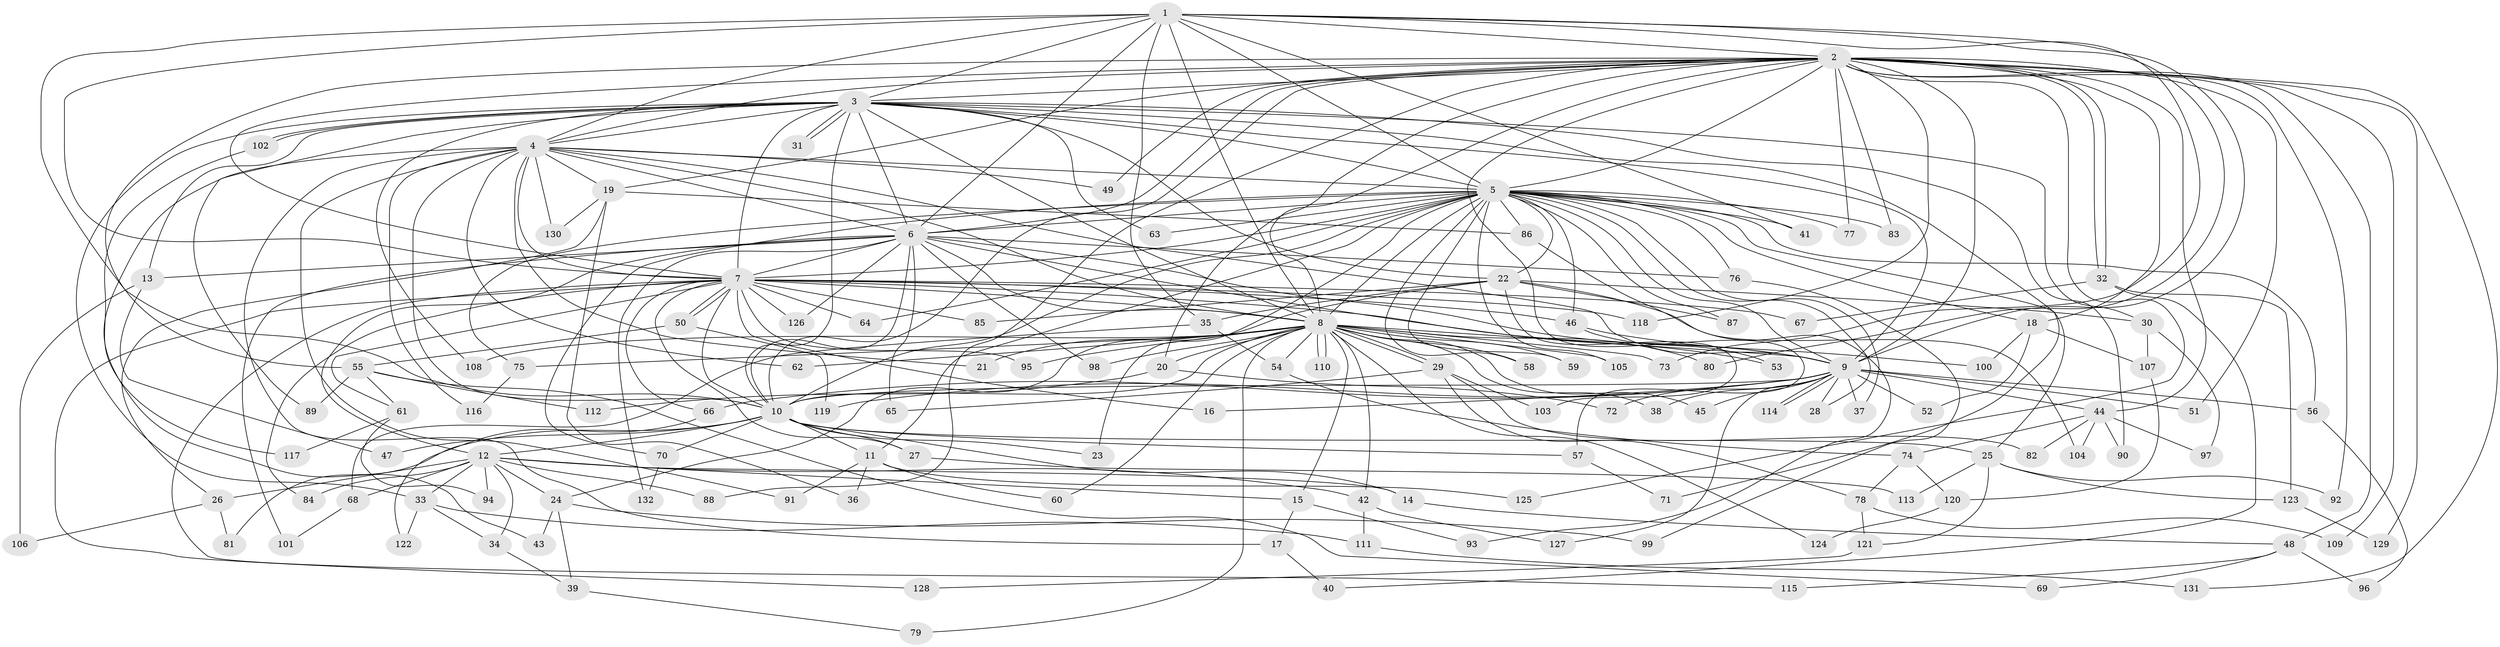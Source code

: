 // Generated by graph-tools (version 1.1) at 2025/10/02/27/25 16:10:56]
// undirected, 132 vertices, 289 edges
graph export_dot {
graph [start="1"]
  node [color=gray90,style=filled];
  1;
  2;
  3;
  4;
  5;
  6;
  7;
  8;
  9;
  10;
  11;
  12;
  13;
  14;
  15;
  16;
  17;
  18;
  19;
  20;
  21;
  22;
  23;
  24;
  25;
  26;
  27;
  28;
  29;
  30;
  31;
  32;
  33;
  34;
  35;
  36;
  37;
  38;
  39;
  40;
  41;
  42;
  43;
  44;
  45;
  46;
  47;
  48;
  49;
  50;
  51;
  52;
  53;
  54;
  55;
  56;
  57;
  58;
  59;
  60;
  61;
  62;
  63;
  64;
  65;
  66;
  67;
  68;
  69;
  70;
  71;
  72;
  73;
  74;
  75;
  76;
  77;
  78;
  79;
  80;
  81;
  82;
  83;
  84;
  85;
  86;
  87;
  88;
  89;
  90;
  91;
  92;
  93;
  94;
  95;
  96;
  97;
  98;
  99;
  100;
  101;
  102;
  103;
  104;
  105;
  106;
  107;
  108;
  109;
  110;
  111;
  112;
  113;
  114;
  115;
  116;
  117;
  118;
  119;
  120;
  121;
  122;
  123;
  124;
  125;
  126;
  127;
  128;
  129;
  130;
  131;
  132;
  1 -- 2;
  1 -- 3;
  1 -- 4;
  1 -- 5;
  1 -- 6;
  1 -- 7;
  1 -- 8;
  1 -- 9;
  1 -- 10;
  1 -- 35;
  1 -- 41;
  1 -- 73;
  1 -- 80;
  2 -- 3;
  2 -- 4;
  2 -- 5;
  2 -- 6;
  2 -- 7;
  2 -- 8;
  2 -- 9;
  2 -- 10;
  2 -- 18;
  2 -- 19;
  2 -- 20;
  2 -- 32;
  2 -- 32;
  2 -- 44;
  2 -- 48;
  2 -- 49;
  2 -- 51;
  2 -- 55;
  2 -- 57;
  2 -- 77;
  2 -- 83;
  2 -- 88;
  2 -- 92;
  2 -- 109;
  2 -- 118;
  2 -- 125;
  2 -- 129;
  2 -- 131;
  3 -- 4;
  3 -- 5;
  3 -- 6;
  3 -- 7;
  3 -- 8;
  3 -- 9;
  3 -- 10;
  3 -- 13;
  3 -- 22;
  3 -- 30;
  3 -- 31;
  3 -- 31;
  3 -- 33;
  3 -- 63;
  3 -- 71;
  3 -- 89;
  3 -- 90;
  3 -- 102;
  3 -- 102;
  3 -- 108;
  4 -- 5;
  4 -- 6;
  4 -- 7;
  4 -- 8;
  4 -- 9;
  4 -- 10;
  4 -- 17;
  4 -- 19;
  4 -- 21;
  4 -- 43;
  4 -- 49;
  4 -- 62;
  4 -- 91;
  4 -- 116;
  4 -- 130;
  5 -- 6;
  5 -- 7;
  5 -- 8;
  5 -- 9;
  5 -- 10;
  5 -- 11;
  5 -- 18;
  5 -- 22;
  5 -- 23;
  5 -- 25;
  5 -- 28;
  5 -- 37;
  5 -- 41;
  5 -- 46;
  5 -- 56;
  5 -- 58;
  5 -- 59;
  5 -- 63;
  5 -- 64;
  5 -- 70;
  5 -- 75;
  5 -- 76;
  5 -- 77;
  5 -- 83;
  5 -- 86;
  5 -- 87;
  5 -- 105;
  6 -- 7;
  6 -- 8;
  6 -- 9;
  6 -- 10;
  6 -- 12;
  6 -- 13;
  6 -- 53;
  6 -- 65;
  6 -- 76;
  6 -- 98;
  6 -- 101;
  6 -- 126;
  6 -- 132;
  7 -- 8;
  7 -- 9;
  7 -- 10;
  7 -- 16;
  7 -- 27;
  7 -- 46;
  7 -- 50;
  7 -- 50;
  7 -- 61;
  7 -- 64;
  7 -- 66;
  7 -- 67;
  7 -- 84;
  7 -- 85;
  7 -- 95;
  7 -- 115;
  7 -- 118;
  7 -- 126;
  7 -- 128;
  8 -- 9;
  8 -- 10;
  8 -- 15;
  8 -- 20;
  8 -- 21;
  8 -- 29;
  8 -- 29;
  8 -- 38;
  8 -- 42;
  8 -- 45;
  8 -- 54;
  8 -- 58;
  8 -- 59;
  8 -- 60;
  8 -- 62;
  8 -- 73;
  8 -- 75;
  8 -- 79;
  8 -- 80;
  8 -- 95;
  8 -- 98;
  8 -- 105;
  8 -- 108;
  8 -- 110;
  8 -- 110;
  8 -- 124;
  9 -- 10;
  9 -- 16;
  9 -- 28;
  9 -- 37;
  9 -- 38;
  9 -- 44;
  9 -- 45;
  9 -- 51;
  9 -- 52;
  9 -- 56;
  9 -- 66;
  9 -- 72;
  9 -- 114;
  9 -- 114;
  9 -- 119;
  9 -- 127;
  10 -- 11;
  10 -- 12;
  10 -- 14;
  10 -- 23;
  10 -- 25;
  10 -- 27;
  10 -- 47;
  10 -- 57;
  10 -- 70;
  10 -- 81;
  11 -- 36;
  11 -- 60;
  11 -- 91;
  11 -- 125;
  12 -- 14;
  12 -- 15;
  12 -- 24;
  12 -- 26;
  12 -- 33;
  12 -- 34;
  12 -- 42;
  12 -- 68;
  12 -- 84;
  12 -- 88;
  12 -- 94;
  13 -- 47;
  13 -- 106;
  14 -- 48;
  15 -- 17;
  15 -- 93;
  17 -- 40;
  18 -- 52;
  18 -- 100;
  18 -- 107;
  19 -- 26;
  19 -- 36;
  19 -- 86;
  19 -- 130;
  20 -- 72;
  20 -- 112;
  22 -- 24;
  22 -- 30;
  22 -- 35;
  22 -- 85;
  22 -- 87;
  22 -- 103;
  22 -- 104;
  24 -- 39;
  24 -- 43;
  24 -- 99;
  25 -- 92;
  25 -- 113;
  25 -- 121;
  25 -- 123;
  26 -- 81;
  26 -- 106;
  27 -- 113;
  29 -- 65;
  29 -- 78;
  29 -- 82;
  29 -- 103;
  30 -- 97;
  30 -- 107;
  32 -- 40;
  32 -- 67;
  32 -- 123;
  33 -- 34;
  33 -- 111;
  33 -- 122;
  34 -- 39;
  35 -- 54;
  35 -- 68;
  39 -- 79;
  42 -- 111;
  42 -- 127;
  44 -- 74;
  44 -- 82;
  44 -- 90;
  44 -- 97;
  44 -- 104;
  46 -- 53;
  46 -- 100;
  48 -- 69;
  48 -- 96;
  48 -- 115;
  50 -- 55;
  50 -- 119;
  54 -- 74;
  55 -- 61;
  55 -- 69;
  55 -- 89;
  55 -- 112;
  56 -- 96;
  57 -- 71;
  61 -- 94;
  61 -- 117;
  66 -- 122;
  68 -- 101;
  70 -- 132;
  74 -- 78;
  74 -- 120;
  75 -- 116;
  76 -- 99;
  78 -- 109;
  78 -- 121;
  86 -- 93;
  102 -- 117;
  107 -- 120;
  111 -- 131;
  120 -- 124;
  121 -- 128;
  123 -- 129;
}
